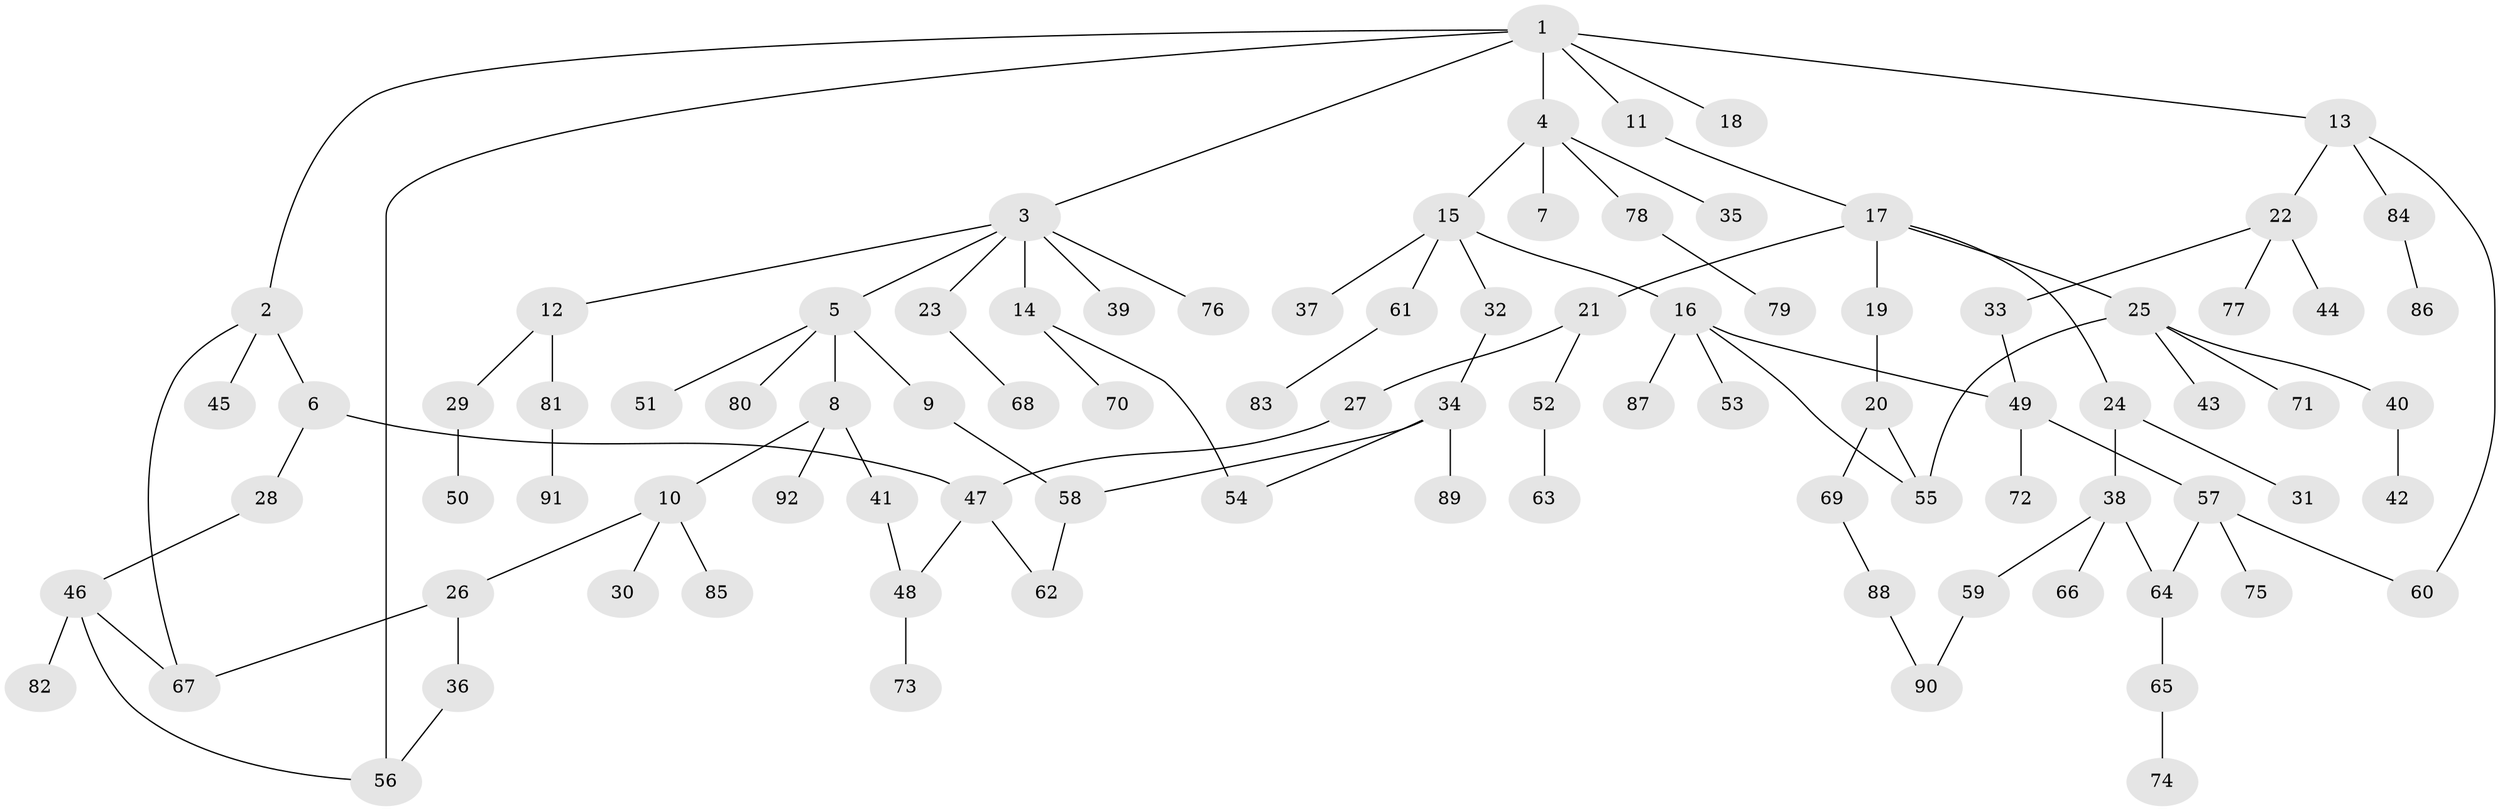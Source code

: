 // coarse degree distribution, {6: 0.03571428571428571, 3: 0.25, 4: 0.125, 5: 0.03571428571428571, 1: 0.2857142857142857, 2: 0.26785714285714285}
// Generated by graph-tools (version 1.1) at 2025/48/03/04/25 22:48:40]
// undirected, 92 vertices, 106 edges
graph export_dot {
  node [color=gray90,style=filled];
  1;
  2;
  3;
  4;
  5;
  6;
  7;
  8;
  9;
  10;
  11;
  12;
  13;
  14;
  15;
  16;
  17;
  18;
  19;
  20;
  21;
  22;
  23;
  24;
  25;
  26;
  27;
  28;
  29;
  30;
  31;
  32;
  33;
  34;
  35;
  36;
  37;
  38;
  39;
  40;
  41;
  42;
  43;
  44;
  45;
  46;
  47;
  48;
  49;
  50;
  51;
  52;
  53;
  54;
  55;
  56;
  57;
  58;
  59;
  60;
  61;
  62;
  63;
  64;
  65;
  66;
  67;
  68;
  69;
  70;
  71;
  72;
  73;
  74;
  75;
  76;
  77;
  78;
  79;
  80;
  81;
  82;
  83;
  84;
  85;
  86;
  87;
  88;
  89;
  90;
  91;
  92;
  1 -- 2;
  1 -- 3;
  1 -- 4;
  1 -- 11;
  1 -- 13;
  1 -- 18;
  1 -- 56;
  2 -- 6;
  2 -- 45;
  2 -- 67;
  3 -- 5;
  3 -- 12;
  3 -- 14;
  3 -- 23;
  3 -- 39;
  3 -- 76;
  4 -- 7;
  4 -- 15;
  4 -- 35;
  4 -- 78;
  5 -- 8;
  5 -- 9;
  5 -- 51;
  5 -- 80;
  6 -- 28;
  6 -- 47;
  8 -- 10;
  8 -- 41;
  8 -- 92;
  9 -- 58;
  10 -- 26;
  10 -- 30;
  10 -- 85;
  11 -- 17;
  12 -- 29;
  12 -- 81;
  13 -- 22;
  13 -- 60;
  13 -- 84;
  14 -- 70;
  14 -- 54;
  15 -- 16;
  15 -- 32;
  15 -- 37;
  15 -- 61;
  16 -- 49;
  16 -- 53;
  16 -- 87;
  16 -- 55;
  17 -- 19;
  17 -- 21;
  17 -- 24;
  17 -- 25;
  19 -- 20;
  20 -- 55;
  20 -- 69;
  21 -- 27;
  21 -- 52;
  22 -- 33;
  22 -- 44;
  22 -- 77;
  23 -- 68;
  24 -- 31;
  24 -- 38;
  25 -- 40;
  25 -- 43;
  25 -- 71;
  25 -- 55;
  26 -- 36;
  26 -- 67;
  27 -- 47;
  28 -- 46;
  29 -- 50;
  32 -- 34;
  33 -- 49;
  34 -- 54;
  34 -- 89;
  34 -- 58;
  36 -- 56;
  38 -- 59;
  38 -- 66;
  38 -- 64;
  40 -- 42;
  41 -- 48;
  46 -- 82;
  46 -- 67;
  46 -- 56;
  47 -- 48;
  47 -- 62;
  48 -- 73;
  49 -- 57;
  49 -- 72;
  52 -- 63;
  57 -- 64;
  57 -- 75;
  57 -- 60;
  58 -- 62;
  59 -- 90;
  61 -- 83;
  64 -- 65;
  65 -- 74;
  69 -- 88;
  78 -- 79;
  81 -- 91;
  84 -- 86;
  88 -- 90;
}
